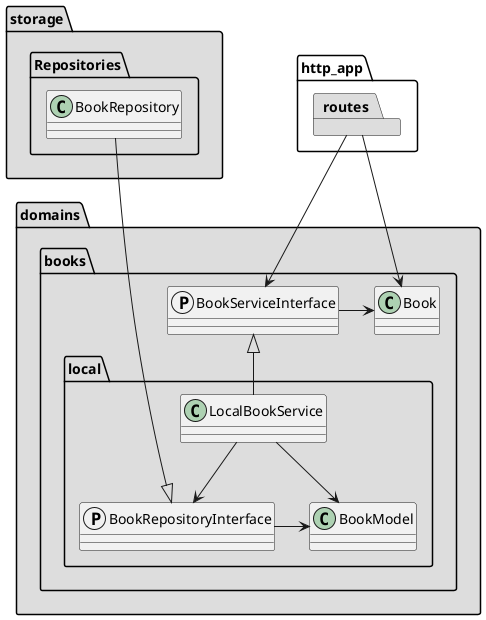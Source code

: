 @startuml
allowmixing
skinparam componentStyle uml1

package http_app {
    package routes #DDDDDD
}

package domains #DDDDDD {
    package books {
        class Book
        protocol BookServiceInterface
        package local {
            class LocalBookService
            protocol BookRepositoryInterface
            class BookModel
        }
    }
}

package storage #DDDDDD {
    package Repositories {
        class BookRepository
    }
}

'links framework - domains
routes --> BookServiceInterface
routes --> Book

'links internal to books domain
LocalBookService -u-|> BookServiceInterface
BookServiceInterface -l-> Book
LocalBookService --> BookModel
LocalBookService --> BookRepositoryInterface
BookRepositoryInterface -l-> BookModel

'links domains - storage
BookRepository ---d-|> BookRepositoryInterface
@enduml
